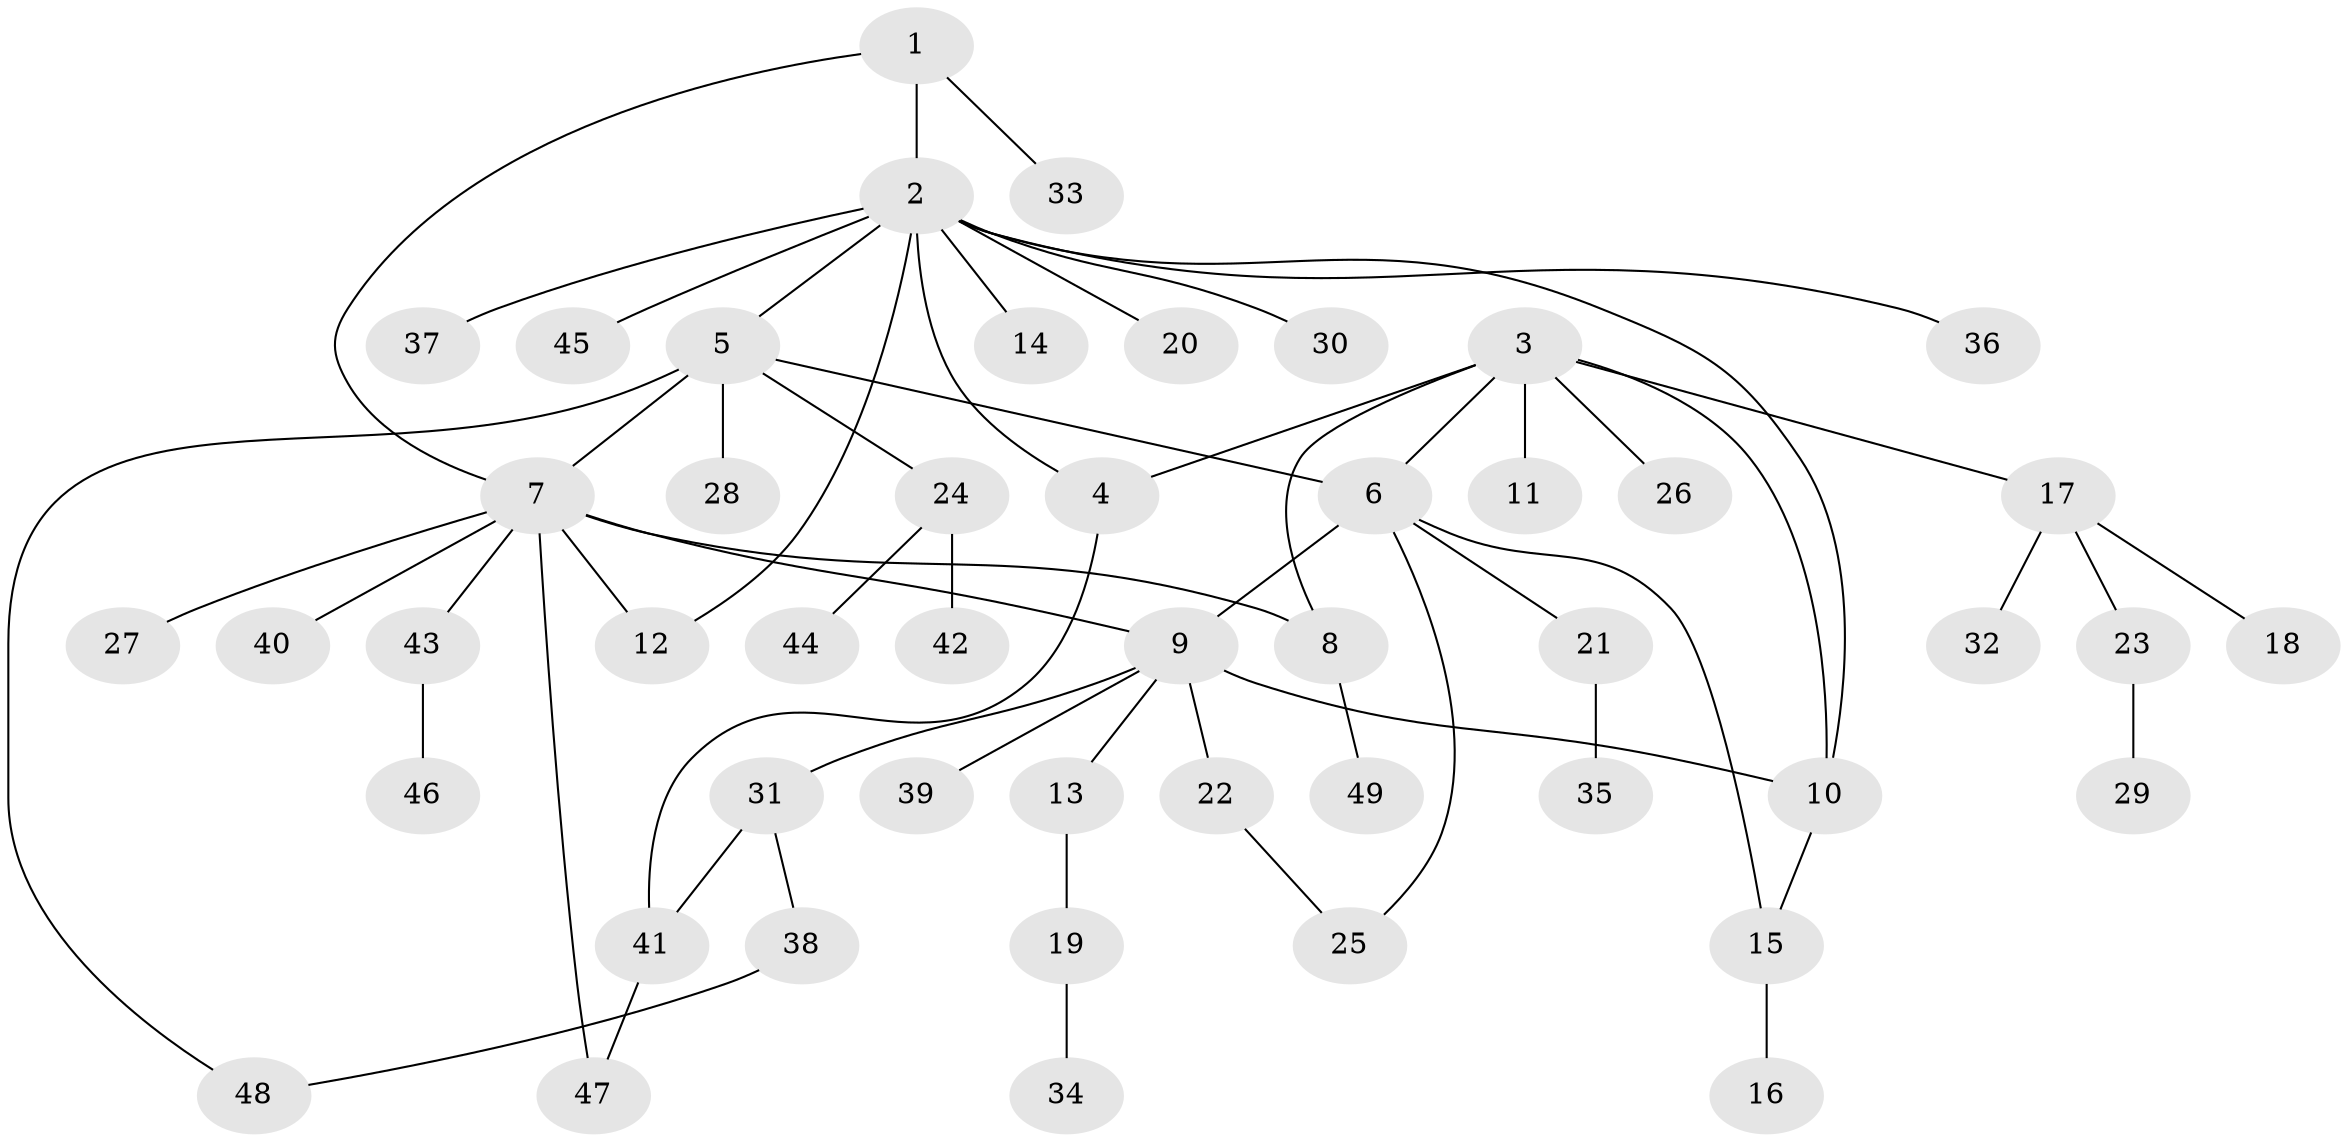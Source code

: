 // coarse degree distribution, {10: 0.05555555555555555, 9: 0.027777777777777776, 3: 0.027777777777777776, 6: 0.05555555555555555, 2: 0.19444444444444445, 7: 0.027777777777777776, 5: 0.027777777777777776, 1: 0.5555555555555556, 4: 0.027777777777777776}
// Generated by graph-tools (version 1.1) at 2025/42/03/06/25 10:42:14]
// undirected, 49 vertices, 60 edges
graph export_dot {
graph [start="1"]
  node [color=gray90,style=filled];
  1;
  2;
  3;
  4;
  5;
  6;
  7;
  8;
  9;
  10;
  11;
  12;
  13;
  14;
  15;
  16;
  17;
  18;
  19;
  20;
  21;
  22;
  23;
  24;
  25;
  26;
  27;
  28;
  29;
  30;
  31;
  32;
  33;
  34;
  35;
  36;
  37;
  38;
  39;
  40;
  41;
  42;
  43;
  44;
  45;
  46;
  47;
  48;
  49;
  1 -- 2;
  1 -- 7;
  1 -- 33;
  2 -- 4;
  2 -- 5;
  2 -- 10;
  2 -- 12;
  2 -- 14;
  2 -- 20;
  2 -- 30;
  2 -- 36;
  2 -- 37;
  2 -- 45;
  3 -- 4;
  3 -- 6;
  3 -- 8;
  3 -- 10;
  3 -- 11;
  3 -- 17;
  3 -- 26;
  4 -- 41;
  5 -- 6;
  5 -- 7;
  5 -- 24;
  5 -- 28;
  5 -- 48;
  6 -- 9;
  6 -- 15;
  6 -- 21;
  6 -- 25;
  7 -- 8;
  7 -- 9;
  7 -- 12;
  7 -- 27;
  7 -- 40;
  7 -- 43;
  7 -- 47;
  8 -- 49;
  9 -- 10;
  9 -- 13;
  9 -- 22;
  9 -- 31;
  9 -- 39;
  10 -- 15;
  13 -- 19;
  15 -- 16;
  17 -- 18;
  17 -- 23;
  17 -- 32;
  19 -- 34;
  21 -- 35;
  22 -- 25;
  23 -- 29;
  24 -- 42;
  24 -- 44;
  31 -- 38;
  31 -- 41;
  38 -- 48;
  41 -- 47;
  43 -- 46;
}
